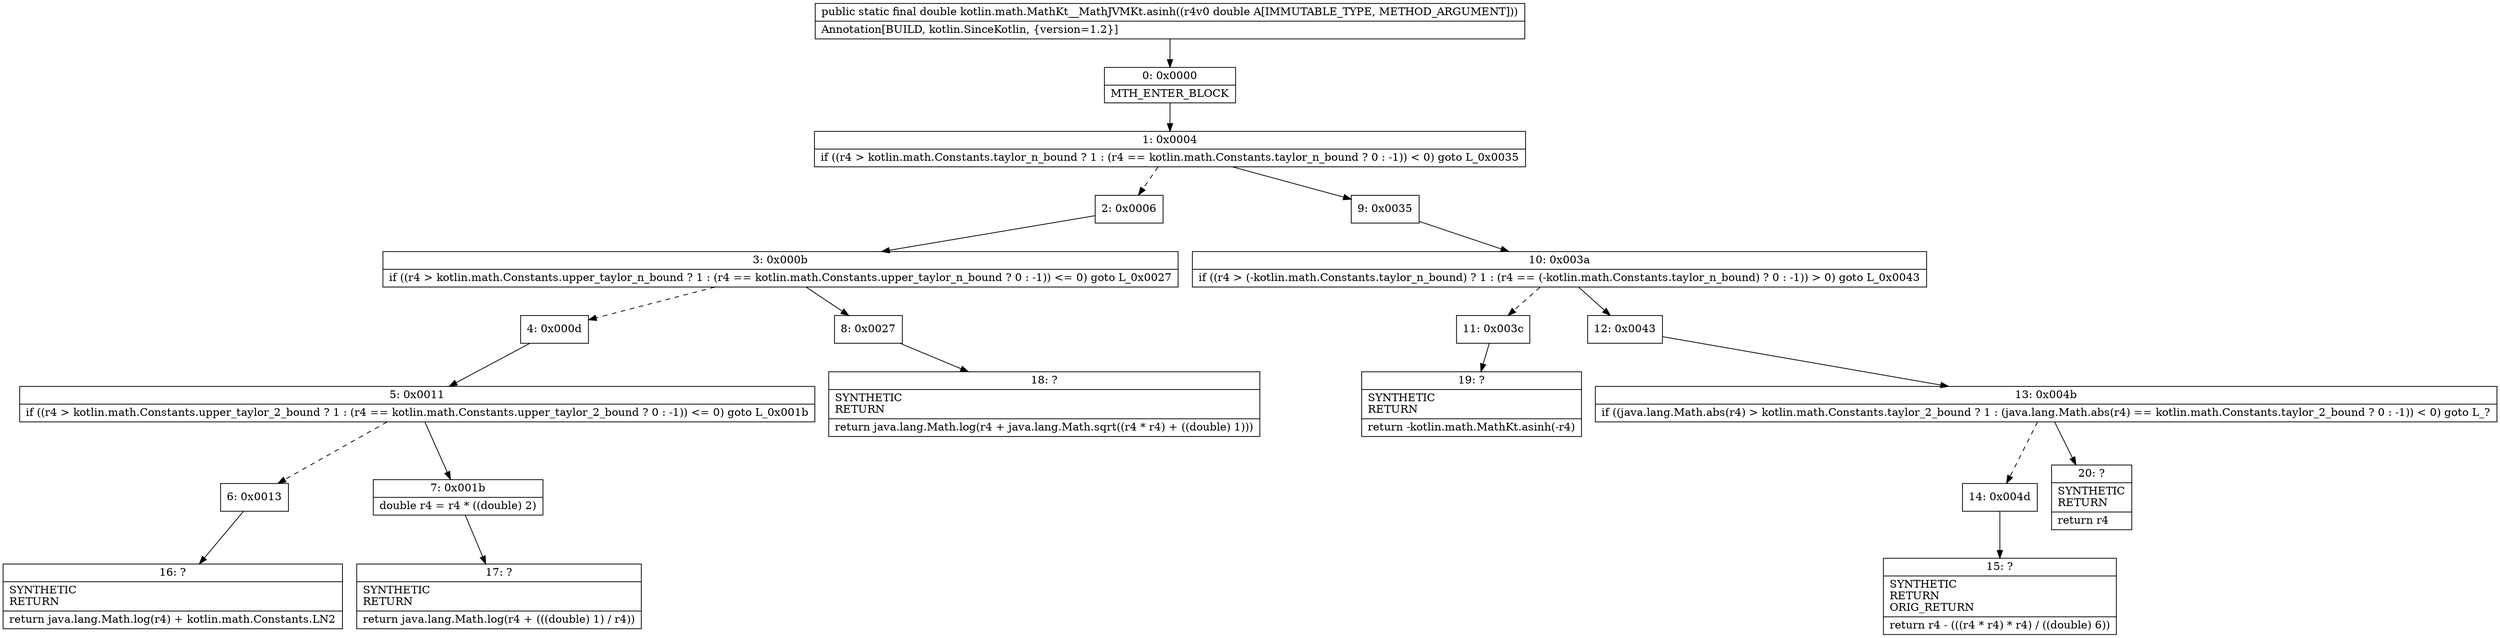 digraph "CFG forkotlin.math.MathKt__MathJVMKt.asinh(D)D" {
Node_0 [shape=record,label="{0\:\ 0x0000|MTH_ENTER_BLOCK\l}"];
Node_1 [shape=record,label="{1\:\ 0x0004|if ((r4 \> kotlin.math.Constants.taylor_n_bound ? 1 : (r4 == kotlin.math.Constants.taylor_n_bound ? 0 : \-1)) \< 0) goto L_0x0035\l}"];
Node_2 [shape=record,label="{2\:\ 0x0006}"];
Node_3 [shape=record,label="{3\:\ 0x000b|if ((r4 \> kotlin.math.Constants.upper_taylor_n_bound ? 1 : (r4 == kotlin.math.Constants.upper_taylor_n_bound ? 0 : \-1)) \<= 0) goto L_0x0027\l}"];
Node_4 [shape=record,label="{4\:\ 0x000d}"];
Node_5 [shape=record,label="{5\:\ 0x0011|if ((r4 \> kotlin.math.Constants.upper_taylor_2_bound ? 1 : (r4 == kotlin.math.Constants.upper_taylor_2_bound ? 0 : \-1)) \<= 0) goto L_0x001b\l}"];
Node_6 [shape=record,label="{6\:\ 0x0013}"];
Node_7 [shape=record,label="{7\:\ 0x001b|double r4 = r4 * ((double) 2)\l}"];
Node_8 [shape=record,label="{8\:\ 0x0027}"];
Node_9 [shape=record,label="{9\:\ 0x0035}"];
Node_10 [shape=record,label="{10\:\ 0x003a|if ((r4 \> (\-kotlin.math.Constants.taylor_n_bound) ? 1 : (r4 == (\-kotlin.math.Constants.taylor_n_bound) ? 0 : \-1)) \> 0) goto L_0x0043\l}"];
Node_11 [shape=record,label="{11\:\ 0x003c}"];
Node_12 [shape=record,label="{12\:\ 0x0043}"];
Node_13 [shape=record,label="{13\:\ 0x004b|if ((java.lang.Math.abs(r4) \> kotlin.math.Constants.taylor_2_bound ? 1 : (java.lang.Math.abs(r4) == kotlin.math.Constants.taylor_2_bound ? 0 : \-1)) \< 0) goto L_?\l}"];
Node_14 [shape=record,label="{14\:\ 0x004d}"];
Node_15 [shape=record,label="{15\:\ ?|SYNTHETIC\lRETURN\lORIG_RETURN\l|return r4 \- (((r4 * r4) * r4) \/ ((double) 6))\l}"];
Node_16 [shape=record,label="{16\:\ ?|SYNTHETIC\lRETURN\l|return java.lang.Math.log(r4) + kotlin.math.Constants.LN2\l}"];
Node_17 [shape=record,label="{17\:\ ?|SYNTHETIC\lRETURN\l|return java.lang.Math.log(r4 + (((double) 1) \/ r4))\l}"];
Node_18 [shape=record,label="{18\:\ ?|SYNTHETIC\lRETURN\l|return java.lang.Math.log(r4 + java.lang.Math.sqrt((r4 * r4) + ((double) 1)))\l}"];
Node_19 [shape=record,label="{19\:\ ?|SYNTHETIC\lRETURN\l|return \-kotlin.math.MathKt.asinh(\-r4)\l}"];
Node_20 [shape=record,label="{20\:\ ?|SYNTHETIC\lRETURN\l|return r4\l}"];
MethodNode[shape=record,label="{public static final double kotlin.math.MathKt__MathJVMKt.asinh((r4v0 double A[IMMUTABLE_TYPE, METHOD_ARGUMENT]))  | Annotation[BUILD, kotlin.SinceKotlin, \{version=1.2\}]\l}"];
MethodNode -> Node_0;
Node_0 -> Node_1;
Node_1 -> Node_2[style=dashed];
Node_1 -> Node_9;
Node_2 -> Node_3;
Node_3 -> Node_4[style=dashed];
Node_3 -> Node_8;
Node_4 -> Node_5;
Node_5 -> Node_6[style=dashed];
Node_5 -> Node_7;
Node_6 -> Node_16;
Node_7 -> Node_17;
Node_8 -> Node_18;
Node_9 -> Node_10;
Node_10 -> Node_11[style=dashed];
Node_10 -> Node_12;
Node_11 -> Node_19;
Node_12 -> Node_13;
Node_13 -> Node_14[style=dashed];
Node_13 -> Node_20;
Node_14 -> Node_15;
}

